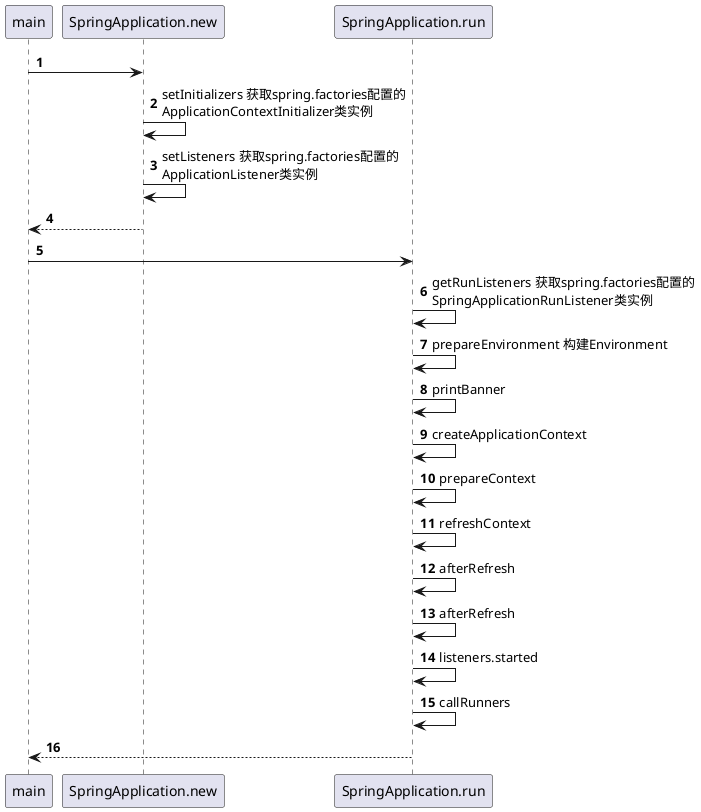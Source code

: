 @startuml
'https://plantuml.com/sequence-diagram

autonumber

main -> SpringApplication.new
SpringApplication.new -> SpringApplication.new : setInitializers 获取spring.factories配置的\nApplicationContextInitializer类实例
SpringApplication.new -> SpringApplication.new : setListeners 获取spring.factories配置的\nApplicationListener类实例
SpringApplication.new --> main
main -> SpringApplication.run
SpringApplication.run -> SpringApplication.run : getRunListeners 获取spring.factories配置的\nSpringApplicationRunListener类实例
SpringApplication.run -> SpringApplication.run : prepareEnvironment 构建Environment
SpringApplication.run -> SpringApplication.run : printBanner
SpringApplication.run -> SpringApplication.run : createApplicationContext
SpringApplication.run -> SpringApplication.run : prepareContext
SpringApplication.run -> SpringApplication.run : refreshContext
SpringApplication.run -> SpringApplication.run : afterRefresh
SpringApplication.run -> SpringApplication.run : afterRefresh
SpringApplication.run -> SpringApplication.run : listeners.started
SpringApplication.run -> SpringApplication.run : callRunners
SpringApplication.run --> main

@enduml

